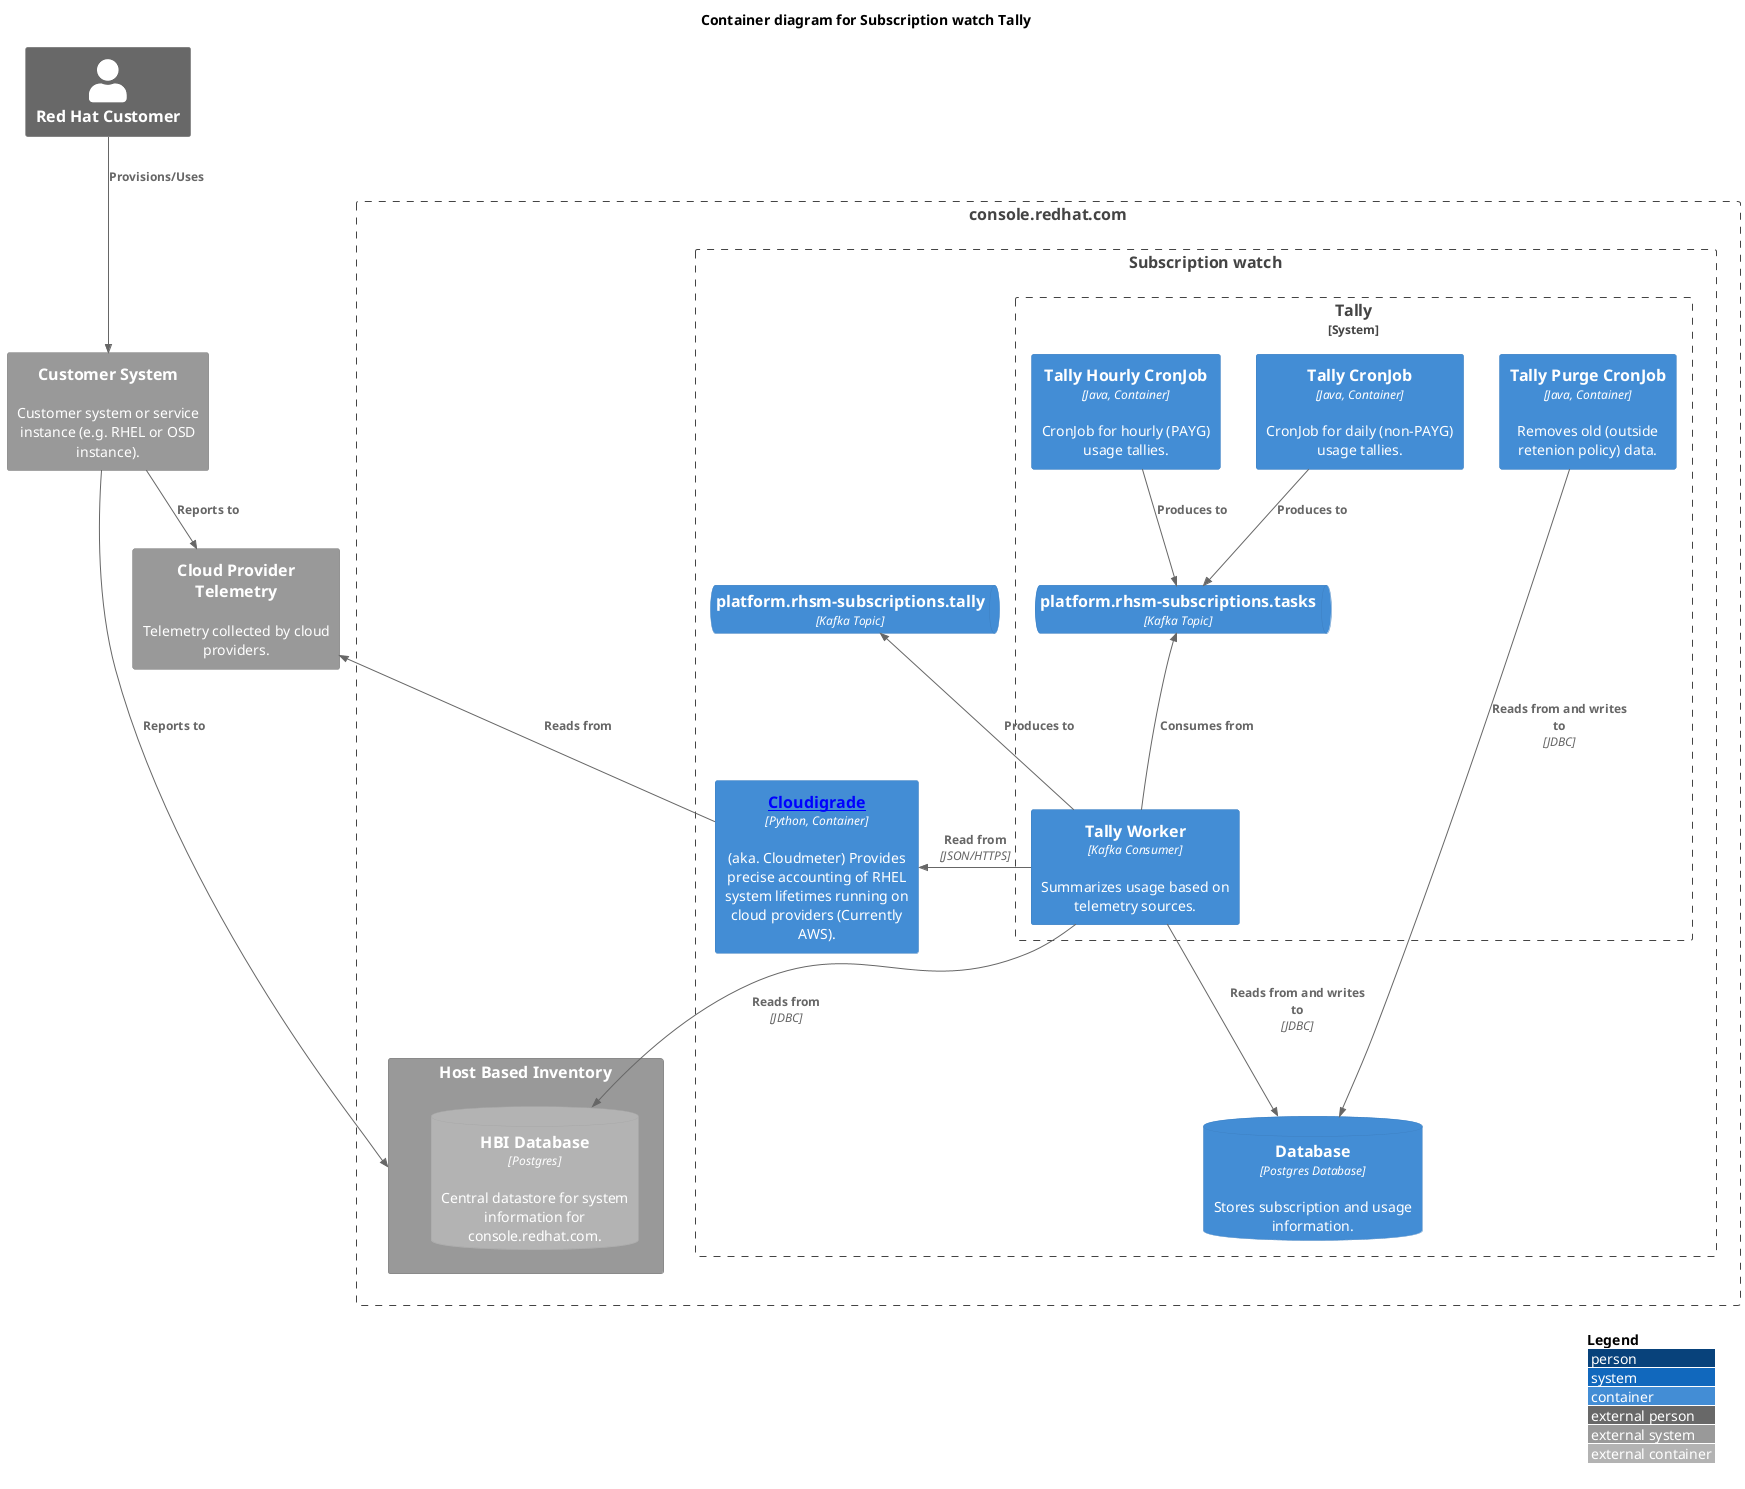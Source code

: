 @startuml
!include <C4/C4_Container>

LAYOUT_WITH_LEGEND()

title Container diagram for Subscription watch Tally

Person_Ext(customer, "Red Hat Customer")

Boundary(crc, console.redhat.com) {
  Boundary(swatch, "Subscription watch") {
    System(cloudigrade, "Cloudigrade (aka. Cloudmeter)", "Service that provides precise RHEL instance lifetime data.")
    System_Boundary(tally, "Tally") {
      Container(tally_job, "Tally CronJob", "Java, Container", "CronJob for daily (non-PAYG) usage tallies.")
      Container(tally_purge_job, "Tally Purge CronJob", "Java, Container", "Removes old (outside retenion policy) data.")
      Container(tally_hourly_job, "Tally Hourly CronJob", "Java, Container", "CronJob for hourly (PAYG) usage tallies.")
      Container(tally_worker, "Tally Worker", "Kafka Consumer", "Summarizes usage based on telemetry sources.")
      Container(cloudigrade, "[[https://github.com/cloudigrade/cloudigrade/ Cloudigrade]]", "Python, Container", "(aka. Cloudmeter) Provides precise accounting of RHEL system lifetimes running on cloud providers (Currently AWS).")
      ContainerQueue(tally_tasks, "platform.rhsm-subscriptions.tasks", "Kafka Topic")
    }
    ContainerDb(db, "Database", "Postgres Database", "Stores subscription and usage information.")
    ContainerQueue(tally_summaries, "platform.rhsm-subscriptions.tally", "Kafka Topic")
  }
  System_Ext(hbi, "Host Based Inventory") {
  	ContainerDb_Ext(hbi_db, "HBI Database", "Postgres", "Central datastore for system information for console.redhat.com.")
  }
}

System_Ext(customer_system, "Customer System", "Customer system or service instance (e.g. RHEL or OSD instance).")
System_Ext(cloud_provider, "Cloud Provider Telemetry", "Telemetry collected by cloud providers.")

' external dataflows
Rel(customer, customer_system, "Provisions/Uses")
Rel(customer_system, hbi, "Reports to")
Rel(customer_system, cloud_provider, "Reports to")
Rel_Back(cloud_provider, cloudigrade, "Reads from")

' tally process
Rel(tally_job, tally_tasks, "Produces to")
Rel(tally_hourly_job, tally_tasks, "Produces to")
Rel_Back(tally_tasks, tally_worker, "Consumes from")
Rel(tally_worker, db, "Reads from and writes to", "JDBC")
Rel(tally_worker, hbi_db, "Reads from", "JDBC")
Rel_Neighbor(tally_worker, cloudigrade, "Read from", "JSON/HTTPS")
Rel_Back(tally_summaries, tally_worker, "Produces to")
Rel(tally_purge_job, db, "Reads from and writes to", "JDBC")
@enduml
